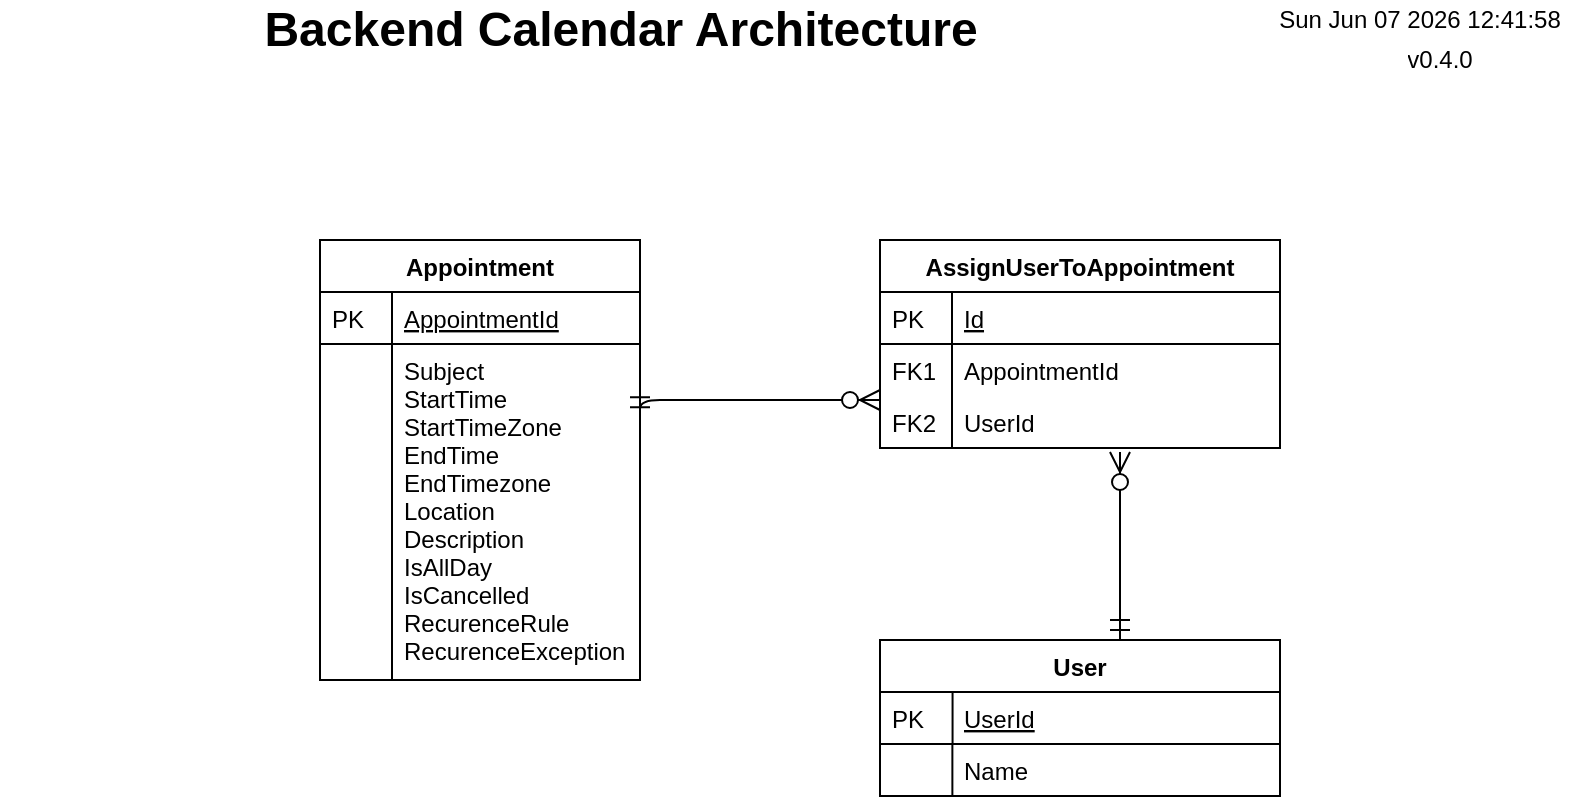 <mxfile version="12.9.11" type="github">
  <diagram id="C5RBs43oDa-KdzZeNtuy" name="Page-1">
    <mxGraphModel dx="1038" dy="548" grid="1" gridSize="10" guides="1" tooltips="1" connect="1" arrows="1" fold="1" page="1" pageScale="1" pageWidth="827" pageHeight="1169" math="0" shadow="0">
      <root>
        <mxCell id="WIyWlLk6GJQsqaUBKTNV-0" />
        <mxCell id="WIyWlLk6GJQsqaUBKTNV-1" parent="WIyWlLk6GJQsqaUBKTNV-0" />
        <mxCell id="zkfFHV4jXpPFQw0GAbJ--51" value="Appointment" style="swimlane;fontStyle=1;childLayout=stackLayout;horizontal=1;startSize=26;horizontalStack=0;resizeParent=1;resizeLast=0;collapsible=1;marginBottom=0;rounded=0;shadow=0;strokeWidth=1;" parent="WIyWlLk6GJQsqaUBKTNV-1" vertex="1">
          <mxGeometry x="160" y="120" width="160" height="220" as="geometry">
            <mxRectangle x="20" y="80" width="160" height="26" as="alternateBounds" />
          </mxGeometry>
        </mxCell>
        <mxCell id="zkfFHV4jXpPFQw0GAbJ--52" value="AppointmentId" style="shape=partialRectangle;top=0;left=0;right=0;bottom=1;align=left;verticalAlign=top;fillColor=none;spacingLeft=40;spacingRight=4;overflow=hidden;rotatable=0;points=[[0,0.5],[1,0.5]];portConstraint=eastwest;dropTarget=0;rounded=0;shadow=0;strokeWidth=1;fontStyle=4" parent="zkfFHV4jXpPFQw0GAbJ--51" vertex="1">
          <mxGeometry y="26" width="160" height="26" as="geometry" />
        </mxCell>
        <mxCell id="zkfFHV4jXpPFQw0GAbJ--53" value="PK" style="shape=partialRectangle;top=0;left=0;bottom=0;fillColor=none;align=left;verticalAlign=top;spacingLeft=4;spacingRight=4;overflow=hidden;rotatable=0;points=[];portConstraint=eastwest;part=1;" parent="zkfFHV4jXpPFQw0GAbJ--52" vertex="1" connectable="0">
          <mxGeometry width="36" height="26" as="geometry" />
        </mxCell>
        <mxCell id="zkfFHV4jXpPFQw0GAbJ--54" value="Subject&#xa;StartTime&#xa;StartTimeZone&#xa;EndTime&#xa;EndTimezone&#xa;Location&#xa;Description&#xa;IsAllDay&#xa;IsCancelled&#xa;RecurenceRule&#xa;RecurenceException" style="shape=partialRectangle;top=0;left=0;right=0;bottom=0;align=left;verticalAlign=top;fillColor=none;spacingLeft=40;spacingRight=4;overflow=hidden;rotatable=0;points=[[0,0.5],[1,0.5]];portConstraint=eastwest;dropTarget=0;rounded=0;shadow=0;strokeWidth=1;" parent="zkfFHV4jXpPFQw0GAbJ--51" vertex="1">
          <mxGeometry y="52" width="160" height="168" as="geometry" />
        </mxCell>
        <mxCell id="zkfFHV4jXpPFQw0GAbJ--55" value="" style="shape=partialRectangle;top=0;left=0;bottom=0;fillColor=none;align=left;verticalAlign=top;spacingLeft=4;spacingRight=4;overflow=hidden;rotatable=0;points=[];portConstraint=eastwest;part=1;" parent="zkfFHV4jXpPFQw0GAbJ--54" vertex="1" connectable="0">
          <mxGeometry width="36" height="168.0" as="geometry" />
        </mxCell>
        <mxCell id="GIATgUhX41wpnzbBtfKV-0" value="Backend Calendar Architecture" style="text;strokeColor=none;fillColor=none;html=1;fontSize=24;fontStyle=1;verticalAlign=middle;align=center;" parent="WIyWlLk6GJQsqaUBKTNV-1" vertex="1">
          <mxGeometry width="620" height="30" as="geometry" />
        </mxCell>
        <UserObject label="%date{ddd mmm dd yyyy HH:MM:ss}%" placeholders="1" id="GIATgUhX41wpnzbBtfKV-1">
          <mxCell style="text;html=1;strokeColor=none;fillColor=none;align=center;verticalAlign=middle;whiteSpace=wrap;overflow=hidden;" parent="WIyWlLk6GJQsqaUBKTNV-1" vertex="1">
            <mxGeometry x="630" width="160" height="20" as="geometry" />
          </mxCell>
        </UserObject>
        <UserObject label="v0.4.0" placeholders="1" name="Variable" id="GIATgUhX41wpnzbBtfKV-2">
          <mxCell style="text;html=1;strokeColor=none;fillColor=none;align=center;verticalAlign=middle;whiteSpace=wrap;overflow=hidden;" parent="WIyWlLk6GJQsqaUBKTNV-1" vertex="1">
            <mxGeometry x="680" y="20" width="80" height="20" as="geometry" />
          </mxCell>
        </UserObject>
        <mxCell id="4PrKjLfKJxAvUVSXRBwQ-0" value="AssignUserToAppointment" style="swimlane;fontStyle=1;childLayout=stackLayout;horizontal=1;startSize=26;horizontalStack=0;resizeParent=1;resizeLast=0;collapsible=1;marginBottom=0;rounded=0;shadow=0;strokeWidth=1;" parent="WIyWlLk6GJQsqaUBKTNV-1" vertex="1">
          <mxGeometry x="440" y="120" width="200" height="104" as="geometry">
            <mxRectangle x="260" y="270" width="160" height="26" as="alternateBounds" />
          </mxGeometry>
        </mxCell>
        <mxCell id="4PrKjLfKJxAvUVSXRBwQ-1" value="Id" style="shape=partialRectangle;top=0;left=0;right=0;bottom=1;align=left;verticalAlign=top;fillColor=none;spacingLeft=40;spacingRight=4;overflow=hidden;rotatable=0;points=[[0,0.5],[1,0.5]];portConstraint=eastwest;dropTarget=0;rounded=0;shadow=0;strokeWidth=1;fontStyle=4" parent="4PrKjLfKJxAvUVSXRBwQ-0" vertex="1">
          <mxGeometry y="26" width="200" height="26" as="geometry" />
        </mxCell>
        <mxCell id="4PrKjLfKJxAvUVSXRBwQ-2" value="PK" style="shape=partialRectangle;top=0;left=0;bottom=0;fillColor=none;align=left;verticalAlign=top;spacingLeft=4;spacingRight=4;overflow=hidden;rotatable=0;points=[];portConstraint=eastwest;part=1;" parent="4PrKjLfKJxAvUVSXRBwQ-1" vertex="1" connectable="0">
          <mxGeometry width="36" height="26" as="geometry" />
        </mxCell>
        <mxCell id="4PrKjLfKJxAvUVSXRBwQ-3" value="AppointmentId" style="shape=partialRectangle;top=0;left=0;right=0;bottom=0;align=left;verticalAlign=top;fillColor=none;spacingLeft=40;spacingRight=4;overflow=hidden;rotatable=0;points=[[0,0.5],[1,0.5]];portConstraint=eastwest;dropTarget=0;rounded=0;shadow=0;strokeWidth=1;" parent="4PrKjLfKJxAvUVSXRBwQ-0" vertex="1">
          <mxGeometry y="52" width="200" height="26" as="geometry" />
        </mxCell>
        <mxCell id="4PrKjLfKJxAvUVSXRBwQ-4" value="FK1" style="shape=partialRectangle;top=0;left=0;bottom=0;fillColor=none;align=left;verticalAlign=top;spacingLeft=4;spacingRight=4;overflow=hidden;rotatable=0;points=[];portConstraint=eastwest;part=1;" parent="4PrKjLfKJxAvUVSXRBwQ-3" vertex="1" connectable="0">
          <mxGeometry width="36" height="26" as="geometry" />
        </mxCell>
        <mxCell id="4PrKjLfKJxAvUVSXRBwQ-5" value="UserId" style="shape=partialRectangle;top=0;left=0;right=0;bottom=0;align=left;verticalAlign=top;fillColor=none;spacingLeft=40;spacingRight=4;overflow=hidden;rotatable=0;points=[[0,0.5],[1,0.5]];portConstraint=eastwest;dropTarget=0;rounded=0;shadow=0;strokeWidth=1;" parent="4PrKjLfKJxAvUVSXRBwQ-0" vertex="1">
          <mxGeometry y="78" width="200" height="26" as="geometry" />
        </mxCell>
        <mxCell id="4PrKjLfKJxAvUVSXRBwQ-6" value="FK2" style="shape=partialRectangle;top=0;left=0;bottom=0;fillColor=none;align=left;verticalAlign=top;spacingLeft=4;spacingRight=4;overflow=hidden;rotatable=0;points=[];portConstraint=eastwest;part=1;" parent="4PrKjLfKJxAvUVSXRBwQ-5" vertex="1" connectable="0">
          <mxGeometry width="36" height="26" as="geometry" />
        </mxCell>
        <mxCell id="4PrKjLfKJxAvUVSXRBwQ-7" value="" style="edgeStyle=orthogonalEdgeStyle;endArrow=ERzeroToMany;startArrow=ERmandOne;shadow=0;strokeWidth=1;endSize=8;startSize=8;exitX=0.998;exitY=0.316;exitDx=0;exitDy=0;exitPerimeter=0;" parent="WIyWlLk6GJQsqaUBKTNV-1" target="4PrKjLfKJxAvUVSXRBwQ-0" edge="1">
          <mxGeometry width="100" height="100" relative="1" as="geometry">
            <mxPoint x="320.0" y="208.68" as="sourcePoint" />
            <mxPoint x="344.32" y="49" as="targetPoint" />
            <Array as="points">
              <mxPoint x="320" y="200" />
            </Array>
          </mxGeometry>
        </mxCell>
        <mxCell id="4PrKjLfKJxAvUVSXRBwQ-8" value="User" style="swimlane;fontStyle=1;childLayout=stackLayout;horizontal=1;startSize=26;horizontalStack=0;resizeParent=1;resizeLast=0;collapsible=1;marginBottom=0;rounded=0;shadow=0;strokeWidth=1;" parent="WIyWlLk6GJQsqaUBKTNV-1" vertex="1">
          <mxGeometry x="440" y="320" width="200" height="78" as="geometry">
            <mxRectangle x="20" y="80" width="160" height="26" as="alternateBounds" />
          </mxGeometry>
        </mxCell>
        <mxCell id="4PrKjLfKJxAvUVSXRBwQ-9" value="UserId" style="shape=partialRectangle;top=0;left=0;right=0;bottom=1;align=left;verticalAlign=top;fillColor=none;spacingLeft=40;spacingRight=4;overflow=hidden;rotatable=0;points=[[0,0.5],[1,0.5]];portConstraint=eastwest;dropTarget=0;rounded=0;shadow=0;strokeWidth=1;fontStyle=4" parent="4PrKjLfKJxAvUVSXRBwQ-8" vertex="1">
          <mxGeometry y="26" width="200" height="26" as="geometry" />
        </mxCell>
        <mxCell id="4PrKjLfKJxAvUVSXRBwQ-10" value="PK" style="shape=partialRectangle;top=0;left=0;bottom=0;fillColor=none;align=left;verticalAlign=top;spacingLeft=4;spacingRight=4;overflow=hidden;rotatable=0;points=[];portConstraint=eastwest;part=1;" parent="4PrKjLfKJxAvUVSXRBwQ-9" vertex="1" connectable="0">
          <mxGeometry width="36.281" height="26" as="geometry" />
        </mxCell>
        <mxCell id="4PrKjLfKJxAvUVSXRBwQ-11" value="Name" style="shape=partialRectangle;top=0;left=0;right=0;bottom=0;align=left;verticalAlign=top;fillColor=none;spacingLeft=40;spacingRight=4;overflow=hidden;rotatable=0;points=[[0,0.5],[1,0.5]];portConstraint=eastwest;dropTarget=0;rounded=0;shadow=0;strokeWidth=1;" parent="4PrKjLfKJxAvUVSXRBwQ-8" vertex="1">
          <mxGeometry y="52" width="200" height="26" as="geometry" />
        </mxCell>
        <mxCell id="4PrKjLfKJxAvUVSXRBwQ-12" value="" style="shape=partialRectangle;top=0;left=0;bottom=0;fillColor=none;align=left;verticalAlign=top;spacingLeft=4;spacingRight=4;overflow=hidden;rotatable=0;points=[];portConstraint=eastwest;part=1;" parent="4PrKjLfKJxAvUVSXRBwQ-11" vertex="1" connectable="0">
          <mxGeometry width="36.19" height="26" as="geometry" />
        </mxCell>
        <mxCell id="4PrKjLfKJxAvUVSXRBwQ-13" value="" style="edgeStyle=orthogonalEdgeStyle;endArrow=ERzeroToMany;startArrow=ERmandOne;shadow=0;strokeWidth=1;endSize=8;startSize=8;" parent="WIyWlLk6GJQsqaUBKTNV-1" source="4PrKjLfKJxAvUVSXRBwQ-8" edge="1">
          <mxGeometry width="100" height="100" relative="1" as="geometry">
            <mxPoint x="520" y="310" as="sourcePoint" />
            <mxPoint x="560" y="226" as="targetPoint" />
            <Array as="points">
              <mxPoint x="560" y="270" />
              <mxPoint x="560" y="270" />
            </Array>
          </mxGeometry>
        </mxCell>
      </root>
    </mxGraphModel>
  </diagram>
</mxfile>
